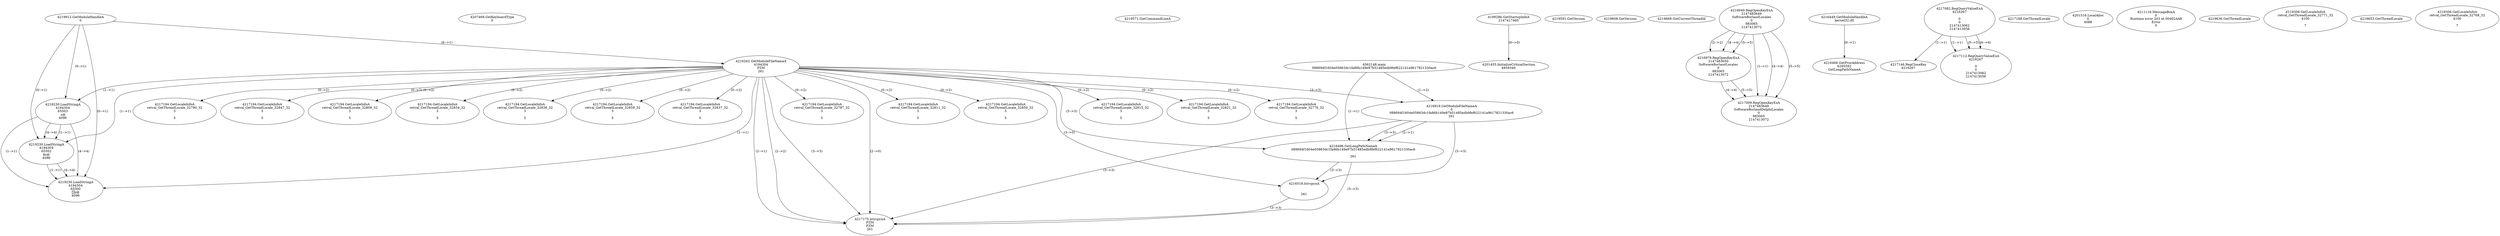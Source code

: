 // Global SCDG with merge call
digraph {
	0 [label="4562148.main
088694f1604e05863dc1fa86b149e97b51485edb9fef622141a9617821330ac6"]
	1 [label="4219912.GetModuleHandleA
0"]
	2 [label="4207469.GetKeyboardType
0"]
	3 [label="4219571.GetCommandLineA
"]
	4 [label="4199286.GetStartupInfoA
2147417460"]
	5 [label="4219591.GetVersion
"]
	6 [label="4219608.GetVersion
"]
	7 [label="4219668.GetCurrentThreadId
"]
	8 [label="4216262.GetModuleFileNameA
4194304
PZM
261"]
	1 -> 8 [label="(0-->1)"]
	9 [label="4216919.GetModuleFileNameA
0
088694f1604e05863dc1fa86b149e97b51485edb9fef622141a9617821330ac6
261"]
	0 -> 9 [label="(1-->2)"]
	8 -> 9 [label="(3-->3)"]
	10 [label="4216949.RegOpenKeyExA
2147483649
Software\Borland\Locales
0
983065
2147413072"]
	11 [label="4216979.RegOpenKeyExA
2147483650
Software\Borland\Locales
0
983065
2147413072"]
	10 -> 11 [label="(2-->2)"]
	10 -> 11 [label="(4-->4)"]
	10 -> 11 [label="(5-->5)"]
	12 [label="4216449.GetModuleHandleA
kernel32.dll"]
	13 [label="4216466.GetProcAddress
6295592
GetLongPathNameA"]
	12 -> 13 [label="(0-->1)"]
	14 [label="4216496.GetLongPathNameA
088694f1604e05863dc1fa86b149e97b51485edb9fef622141a9617821330ac6

261"]
	0 -> 14 [label="(1-->1)"]
	9 -> 14 [label="(2-->1)"]
	8 -> 14 [label="(3-->3)"]
	9 -> 14 [label="(3-->3)"]
	15 [label="4216518.lstrcpynA


261"]
	8 -> 15 [label="(3-->3)"]
	9 -> 15 [label="(3-->3)"]
	14 -> 15 [label="(3-->3)"]
	16 [label="4217082.RegQueryValueExA
4216267

0
0
2147413062
2147413056"]
	17 [label="4217146.RegCloseKey
4216267"]
	16 -> 17 [label="(1-->1)"]
	18 [label="4217175.lstrcpynA
PZM
PZM
261"]
	8 -> 18 [label="(2-->1)"]
	8 -> 18 [label="(2-->2)"]
	8 -> 18 [label="(3-->3)"]
	9 -> 18 [label="(3-->3)"]
	14 -> 18 [label="(3-->3)"]
	15 -> 18 [label="(3-->3)"]
	8 -> 18 [label="(2-->0)"]
	19 [label="4217188.GetThreadLocale
"]
	20 [label="4217194.GetLocaleInfoA
retval_GetThreadLocale_32787_32
3

5"]
	8 -> 20 [label="(0-->2)"]
	21 [label="4219230.LoadStringA
4194304
65503
,s@
4096"]
	1 -> 21 [label="(0-->1)"]
	8 -> 21 [label="(1-->1)"]
	22 [label="4201455.InitializeCriticalSection
4859340"]
	4 -> 22 [label="(0-->0)"]
	23 [label="4201516.LocalAlloc
0
4088"]
	24 [label="4217009.RegOpenKeyExA
2147483649
Software\Borland\Delphi\Locales
0
983065
2147413072"]
	10 -> 24 [label="(1-->1)"]
	10 -> 24 [label="(4-->4)"]
	11 -> 24 [label="(4-->4)"]
	10 -> 24 [label="(5-->5)"]
	11 -> 24 [label="(5-->5)"]
	25 [label="4217112.RegQueryValueExA
4216267

0
0
2147413062
2147413056"]
	16 -> 25 [label="(1-->1)"]
	16 -> 25 [label="(5-->5)"]
	16 -> 25 [label="(6-->6)"]
	26 [label="4217194.GetLocaleInfoA
retval_GetThreadLocale_32811_32
3

5"]
	8 -> 26 [label="(0-->2)"]
	27 [label="4219230.LoadStringA
4194304
65502
$s@
4096"]
	1 -> 27 [label="(0-->1)"]
	8 -> 27 [label="(1-->1)"]
	21 -> 27 [label="(1-->1)"]
	21 -> 27 [label="(4-->4)"]
	28 [label="4211116.MessageBoxA
0
Runtime error 203 at 00402AA8
Error
0"]
	29 [label="4217194.GetLocaleInfoA
retval_GetThreadLocale_32850_32
3

5"]
	8 -> 29 [label="(0-->2)"]
	30 [label="4217194.GetLocaleInfoA
retval_GetThreadLocale_32815_32
3

5"]
	8 -> 30 [label="(0-->2)"]
	31 [label="4217194.GetLocaleInfoA
retval_GetThreadLocale_32821_32
3

5"]
	8 -> 31 [label="(0-->2)"]
	32 [label="4219230.LoadStringA
4194304
65500
s@
4096"]
	1 -> 32 [label="(0-->1)"]
	8 -> 32 [label="(1-->1)"]
	21 -> 32 [label="(1-->1)"]
	27 -> 32 [label="(1-->1)"]
	21 -> 32 [label="(4-->4)"]
	27 -> 32 [label="(4-->4)"]
	33 [label="4217194.GetLocaleInfoA
retval_GetThreadLocale_32776_32
3

5"]
	8 -> 33 [label="(0-->2)"]
	34 [label="4217194.GetLocaleInfoA
retval_GetThreadLocale_32790_32
3

5"]
	8 -> 34 [label="(0-->2)"]
	35 [label="4217194.GetLocaleInfoA
retval_GetThreadLocale_32847_32
3

5"]
	8 -> 35 [label="(0-->2)"]
	36 [label="4219636.GetThreadLocale
"]
	37 [label="4219306.GetLocaleInfoA
retval_GetThreadLocale_32771_32
4100

7"]
	38 [label="4217194.GetLocaleInfoA
retval_GetThreadLocale_32809_32
3

5"]
	8 -> 38 [label="(0-->2)"]
	39 [label="4219653.GetThreadLocale
"]
	40 [label="4219306.GetLocaleInfoA
retval_GetThreadLocale_32768_32
4100

7"]
	41 [label="4217194.GetLocaleInfoA
retval_GetThreadLocale_32834_32
3

5"]
	8 -> 41 [label="(0-->2)"]
	42 [label="4217194.GetLocaleInfoA
retval_GetThreadLocale_32838_32
3

5"]
	8 -> 42 [label="(0-->2)"]
	43 [label="4217194.GetLocaleInfoA
retval_GetThreadLocale_32859_32
3

5"]
	8 -> 43 [label="(0-->2)"]
	44 [label="4217194.GetLocaleInfoA
retval_GetThreadLocale_32837_32
3

5"]
	8 -> 44 [label="(0-->2)"]
}
